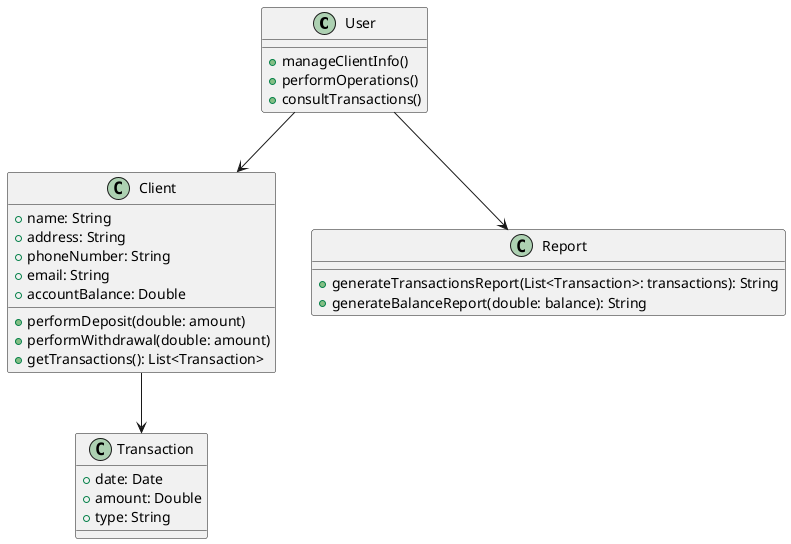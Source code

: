 @startuml
class User {
    + manageClientInfo()
    + performOperations()
    + consultTransactions()
}

class Client {
    + name: String
    + address: String
    + phoneNumber: String
    + email: String
    + accountBalance: Double
    + performDeposit(double: amount)
    + performWithdrawal(double: amount)
    + getTransactions(): List<Transaction>
}

class Transaction {
    + date: Date
    + amount: Double
    + type: String
}

class Report {
    + generateTransactionsReport(List<Transaction>: transactions): String
    + generateBalanceReport(double: balance): String
}

User --> Client
Client --> Transaction
User --> Report
@enduml